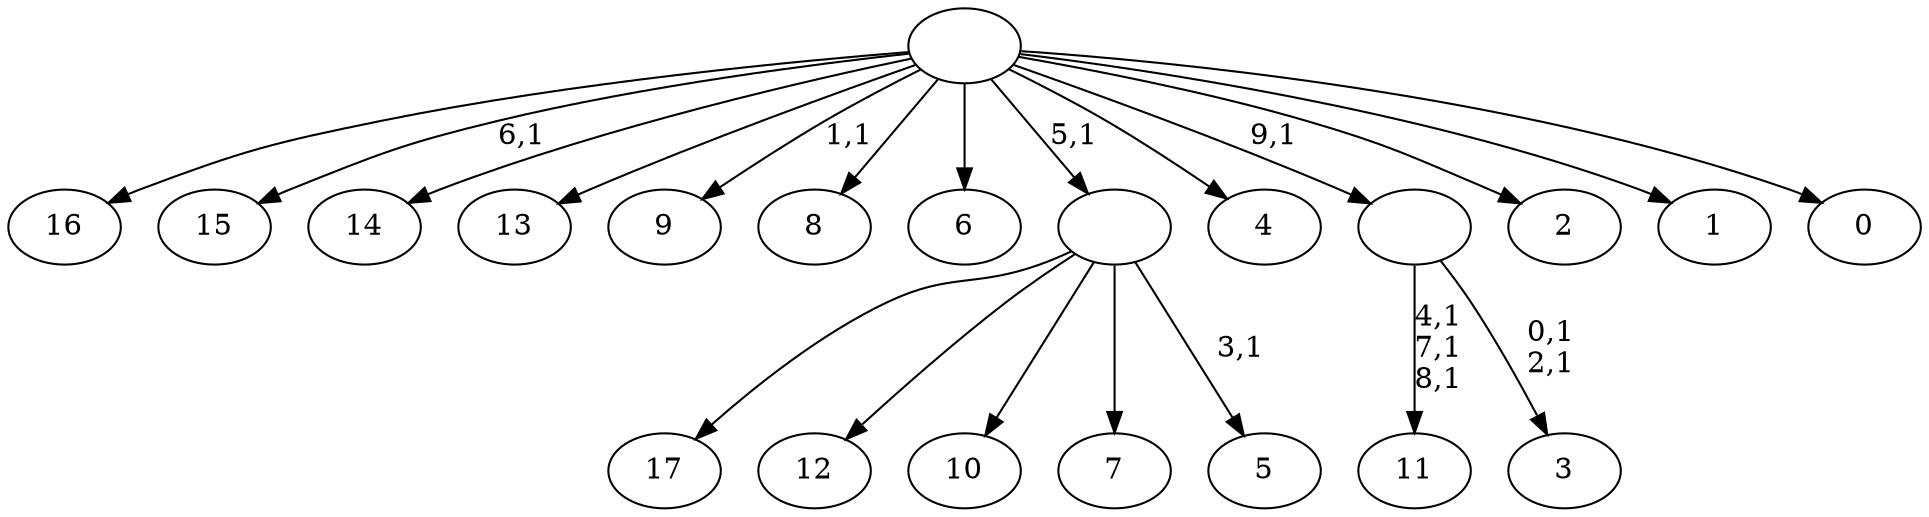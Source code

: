 digraph T {
	28 [label="17"]
	27 [label="16"]
	26 [label="15"]
	24 [label="14"]
	23 [label="13"]
	22 [label="12"]
	21 [label="11"]
	17 [label="10"]
	16 [label="9"]
	14 [label="8"]
	13 [label="7"]
	12 [label="6"]
	11 [label="5"]
	9 [label=""]
	8 [label="4"]
	7 [label="3"]
	4 [label=""]
	3 [label="2"]
	2 [label="1"]
	1 [label="0"]
	0 [label=""]
	9 -> 11 [label="3,1"]
	9 -> 28 [label=""]
	9 -> 22 [label=""]
	9 -> 17 [label=""]
	9 -> 13 [label=""]
	4 -> 7 [label="0,1\n2,1"]
	4 -> 21 [label="4,1\n7,1\n8,1"]
	0 -> 16 [label="1,1"]
	0 -> 26 [label="6,1"]
	0 -> 27 [label=""]
	0 -> 24 [label=""]
	0 -> 23 [label=""]
	0 -> 14 [label=""]
	0 -> 12 [label=""]
	0 -> 9 [label="5,1"]
	0 -> 8 [label=""]
	0 -> 4 [label="9,1"]
	0 -> 3 [label=""]
	0 -> 2 [label=""]
	0 -> 1 [label=""]
}
